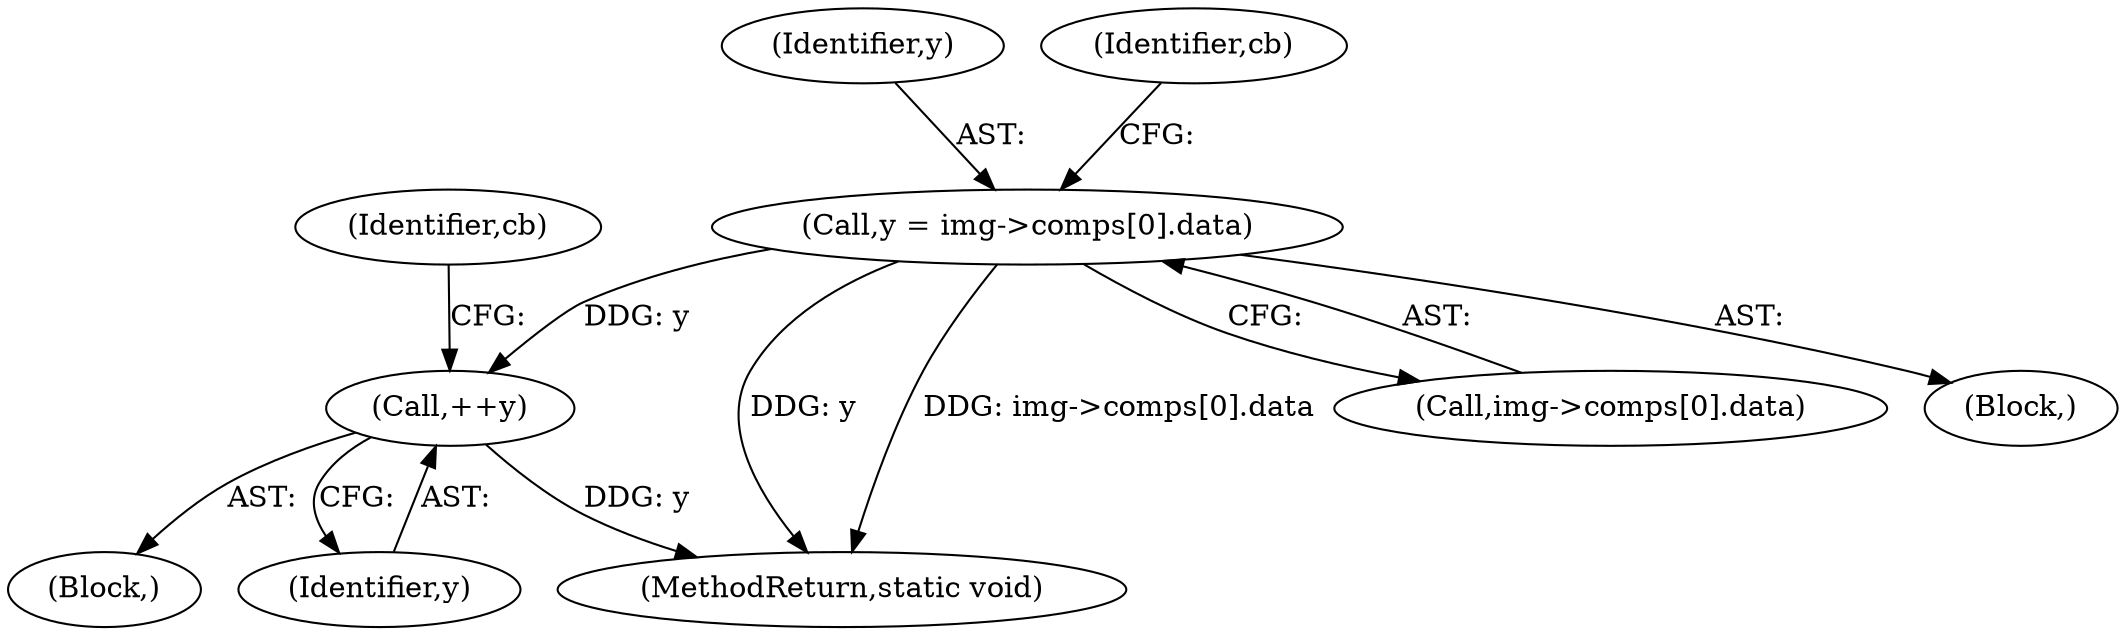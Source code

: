 digraph "0_openjpeg_15f081c89650dccee4aa4ae66f614c3fdb268767_2@array" {
"1000171" [label="(Call,y = img->comps[0].data)"];
"1000266" [label="(Call,++y)"];
"1000253" [label="(Block,)"];
"1000171" [label="(Call,y = img->comps[0].data)"];
"1000342" [label="(MethodReturn,static void)"];
"1000173" [label="(Call,img->comps[0].data)"];
"1000172" [label="(Identifier,y)"];
"1000269" [label="(Identifier,cb)"];
"1000103" [label="(Block,)"];
"1000181" [label="(Identifier,cb)"];
"1000266" [label="(Call,++y)"];
"1000267" [label="(Identifier,y)"];
"1000171" -> "1000103"  [label="AST: "];
"1000171" -> "1000173"  [label="CFG: "];
"1000172" -> "1000171"  [label="AST: "];
"1000173" -> "1000171"  [label="AST: "];
"1000181" -> "1000171"  [label="CFG: "];
"1000171" -> "1000342"  [label="DDG: y"];
"1000171" -> "1000342"  [label="DDG: img->comps[0].data"];
"1000171" -> "1000266"  [label="DDG: y"];
"1000266" -> "1000253"  [label="AST: "];
"1000266" -> "1000267"  [label="CFG: "];
"1000267" -> "1000266"  [label="AST: "];
"1000269" -> "1000266"  [label="CFG: "];
"1000266" -> "1000342"  [label="DDG: y"];
}
